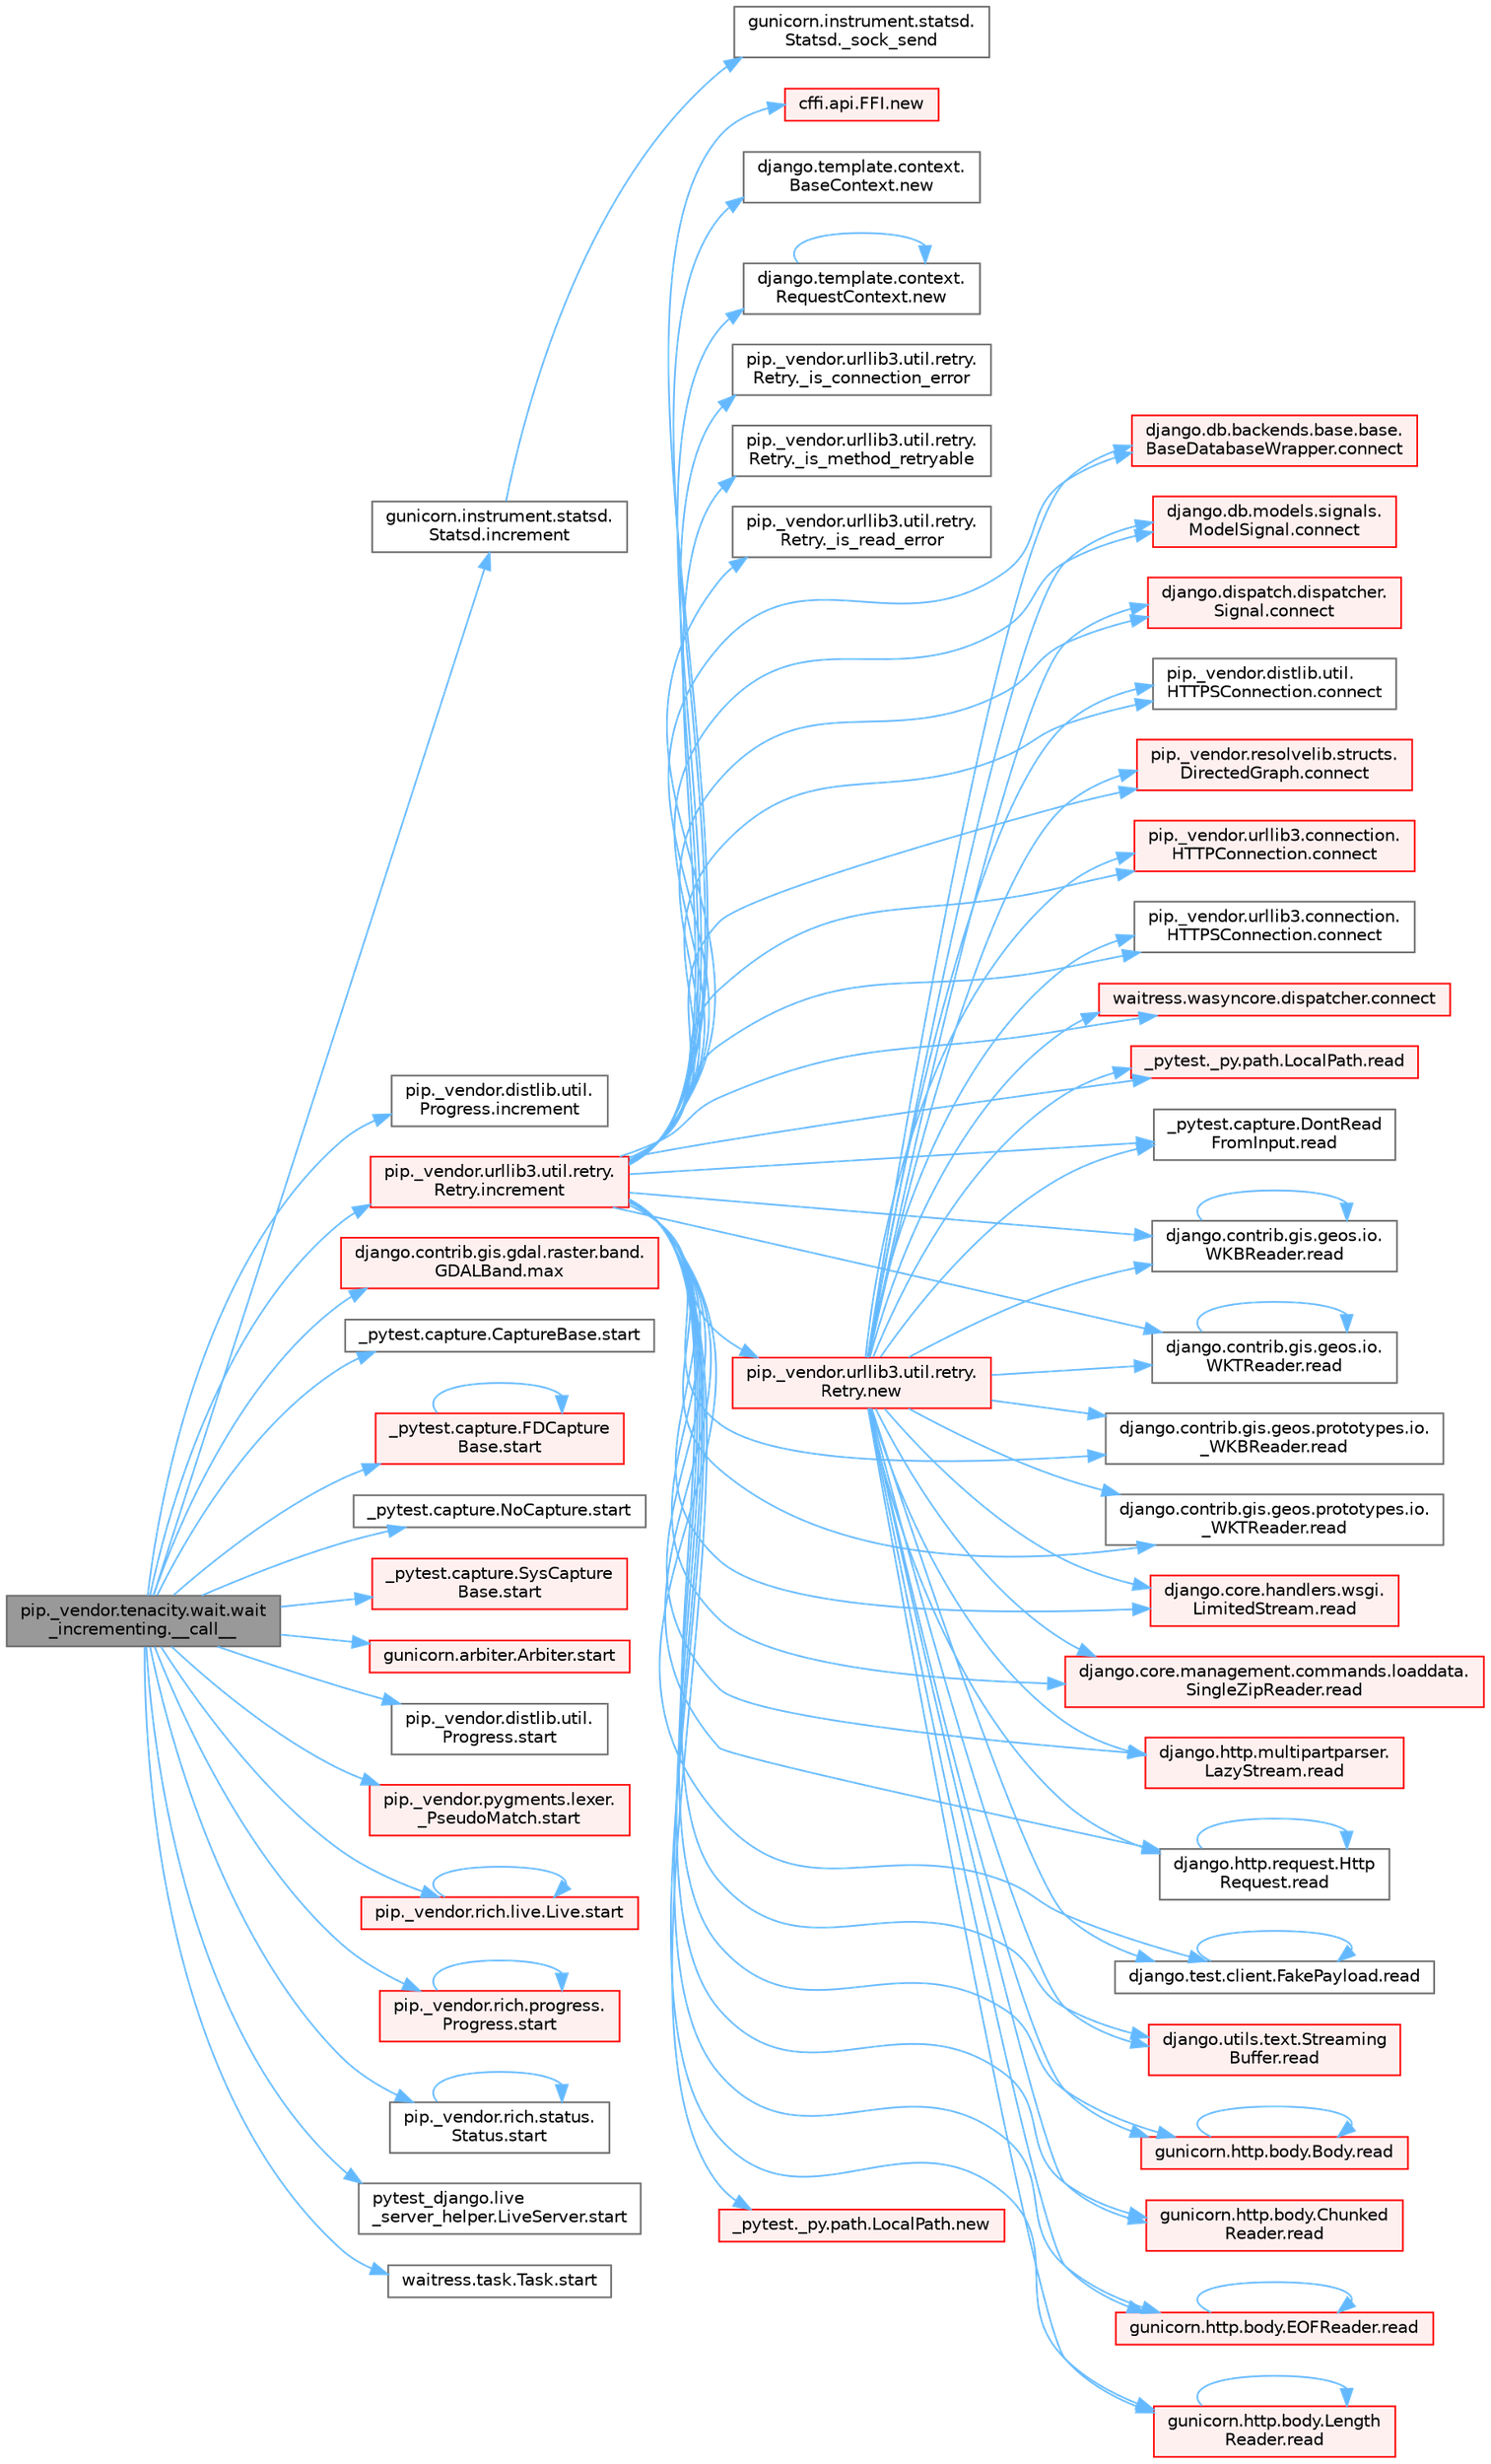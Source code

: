 digraph "pip._vendor.tenacity.wait.wait_incrementing.__call__"
{
 // LATEX_PDF_SIZE
  bgcolor="transparent";
  edge [fontname=Helvetica,fontsize=10,labelfontname=Helvetica,labelfontsize=10];
  node [fontname=Helvetica,fontsize=10,shape=box,height=0.2,width=0.4];
  rankdir="LR";
  Node1 [id="Node000001",label="pip._vendor.tenacity.wait.wait\l_incrementing.__call__",height=0.2,width=0.4,color="gray40", fillcolor="grey60", style="filled", fontcolor="black",tooltip=" "];
  Node1 -> Node2 [id="edge1_Node000001_Node000002",color="steelblue1",style="solid",tooltip=" "];
  Node2 [id="Node000002",label="gunicorn.instrument.statsd.\lStatsd.increment",height=0.2,width=0.4,color="grey40", fillcolor="white", style="filled",URL="$classgunicorn_1_1instrument_1_1statsd_1_1_statsd.html#a5527687726a051a5182ee13a842b08fd",tooltip=" "];
  Node2 -> Node3 [id="edge2_Node000002_Node000003",color="steelblue1",style="solid",tooltip=" "];
  Node3 [id="Node000003",label="gunicorn.instrument.statsd.\lStatsd._sock_send",height=0.2,width=0.4,color="grey40", fillcolor="white", style="filled",URL="$classgunicorn_1_1instrument_1_1statsd_1_1_statsd.html#a7a4a1b56ea564914ea1ca82d1004b779",tooltip=" "];
  Node1 -> Node4 [id="edge3_Node000001_Node000004",color="steelblue1",style="solid",tooltip=" "];
  Node4 [id="Node000004",label="pip._vendor.distlib.util.\lProgress.increment",height=0.2,width=0.4,color="grey40", fillcolor="white", style="filled",URL="$classpip_1_1__vendor_1_1distlib_1_1util_1_1_progress.html#a197ffd4ac8a74898742a6cde5b4c5466",tooltip=" "];
  Node1 -> Node5 [id="edge4_Node000001_Node000005",color="steelblue1",style="solid",tooltip=" "];
  Node5 [id="Node000005",label="pip._vendor.urllib3.util.retry.\lRetry.increment",height=0.2,width=0.4,color="red", fillcolor="#FFF0F0", style="filled",URL="$classpip_1_1__vendor_1_1urllib3_1_1util_1_1retry_1_1_retry.html#a88dd993ccb2ef4b2bfa9ad0571374b12",tooltip=" "];
  Node5 -> Node6 [id="edge5_Node000005_Node000006",color="steelblue1",style="solid",tooltip=" "];
  Node6 [id="Node000006",label="pip._vendor.urllib3.util.retry.\lRetry._is_connection_error",height=0.2,width=0.4,color="grey40", fillcolor="white", style="filled",URL="$classpip_1_1__vendor_1_1urllib3_1_1util_1_1retry_1_1_retry.html#af9157a0cb7ff9ff1545c47689060cae3",tooltip=" "];
  Node5 -> Node7 [id="edge6_Node000005_Node000007",color="steelblue1",style="solid",tooltip=" "];
  Node7 [id="Node000007",label="pip._vendor.urllib3.util.retry.\lRetry._is_method_retryable",height=0.2,width=0.4,color="grey40", fillcolor="white", style="filled",URL="$classpip_1_1__vendor_1_1urllib3_1_1util_1_1retry_1_1_retry.html#a193e812f031d711640062670168b06d6",tooltip=" "];
  Node5 -> Node8 [id="edge7_Node000005_Node000008",color="steelblue1",style="solid",tooltip=" "];
  Node8 [id="Node000008",label="pip._vendor.urllib3.util.retry.\lRetry._is_read_error",height=0.2,width=0.4,color="grey40", fillcolor="white", style="filled",URL="$classpip_1_1__vendor_1_1urllib3_1_1util_1_1retry_1_1_retry.html#a605705facbf670c41a7291387eb9d441",tooltip=" "];
  Node5 -> Node9 [id="edge8_Node000005_Node000009",color="steelblue1",style="solid",tooltip=" "];
  Node9 [id="Node000009",label="django.db.backends.base.base.\lBaseDatabaseWrapper.connect",height=0.2,width=0.4,color="red", fillcolor="#FFF0F0", style="filled",URL="$classdjango_1_1db_1_1backends_1_1base_1_1base_1_1_base_database_wrapper.html#a7b64171260c3bf790ed1f563fe48ec35",tooltip=" "];
  Node5 -> Node4482 [id="edge9_Node000005_Node004482",color="steelblue1",style="solid",tooltip=" "];
  Node4482 [id="Node004482",label="django.db.models.signals.\lModelSignal.connect",height=0.2,width=0.4,color="red", fillcolor="#FFF0F0", style="filled",URL="$classdjango_1_1db_1_1models_1_1signals_1_1_model_signal.html#a9f30fd9b11c3da129cef5ed15df81e6e",tooltip=" "];
  Node5 -> Node4484 [id="edge10_Node000005_Node004484",color="steelblue1",style="solid",tooltip=" "];
  Node4484 [id="Node004484",label="django.dispatch.dispatcher.\lSignal.connect",height=0.2,width=0.4,color="red", fillcolor="#FFF0F0", style="filled",URL="$classdjango_1_1dispatch_1_1dispatcher_1_1_signal.html#ad0c09a102ff82630078b9fd5af4e0d0d",tooltip=" "];
  Node5 -> Node4485 [id="edge11_Node000005_Node004485",color="steelblue1",style="solid",tooltip=" "];
  Node4485 [id="Node004485",label="pip._vendor.distlib.util.\lHTTPSConnection.connect",height=0.2,width=0.4,color="grey40", fillcolor="white", style="filled",URL="$classpip_1_1__vendor_1_1distlib_1_1util_1_1_h_t_t_p_s_connection.html#a1f7ef8f789419a2afad1cc5117d95bc6",tooltip=" "];
  Node5 -> Node4486 [id="edge12_Node000005_Node004486",color="steelblue1",style="solid",tooltip=" "];
  Node4486 [id="Node004486",label="pip._vendor.resolvelib.structs.\lDirectedGraph.connect",height=0.2,width=0.4,color="red", fillcolor="#FFF0F0", style="filled",URL="$classpip_1_1__vendor_1_1resolvelib_1_1structs_1_1_directed_graph.html#a1eb430d00f36fac07a490c7779d31575",tooltip=" "];
  Node5 -> Node4487 [id="edge13_Node000005_Node004487",color="steelblue1",style="solid",tooltip=" "];
  Node4487 [id="Node004487",label="pip._vendor.urllib3.connection.\lHTTPConnection.connect",height=0.2,width=0.4,color="red", fillcolor="#FFF0F0", style="filled",URL="$classpip_1_1__vendor_1_1urllib3_1_1connection_1_1_h_t_t_p_connection.html#afbfafe5a6942dc8e02a727a6f5eb2244",tooltip=" "];
  Node5 -> Node4490 [id="edge14_Node000005_Node004490",color="steelblue1",style="solid",tooltip=" "];
  Node4490 [id="Node004490",label="pip._vendor.urllib3.connection.\lHTTPSConnection.connect",height=0.2,width=0.4,color="grey40", fillcolor="white", style="filled",URL="$classpip_1_1__vendor_1_1urllib3_1_1connection_1_1_h_t_t_p_s_connection.html#a4dad4b6496c3f029196c78b991f57c03",tooltip=" "];
  Node5 -> Node4491 [id="edge15_Node000005_Node004491",color="steelblue1",style="solid",tooltip=" "];
  Node4491 [id="Node004491",label="waitress.wasyncore.dispatcher.connect",height=0.2,width=0.4,color="red", fillcolor="#FFF0F0", style="filled",URL="$classwaitress_1_1wasyncore_1_1dispatcher.html#a62e9904422762eb9bc05bc1dd595aebb",tooltip=" "];
  Node5 -> Node260 [id="edge16_Node000005_Node000260",color="steelblue1",style="solid",tooltip=" "];
  Node260 [id="Node000260",label="_pytest._py.path.LocalPath.new",height=0.2,width=0.4,color="red", fillcolor="#FFF0F0", style="filled",URL="$class__pytest_1_1__py_1_1path_1_1_local_path.html#ab5882416a5911e7a15e0598cbeab05cd",tooltip=" "];
  Node5 -> Node4478 [id="edge17_Node000005_Node004478",color="steelblue1",style="solid",tooltip=" "];
  Node4478 [id="Node004478",label="cffi.api.FFI.new",height=0.2,width=0.4,color="red", fillcolor="#FFF0F0", style="filled",URL="$classcffi_1_1api_1_1_f_f_i.html#a8683df0d048f312ff118f16dae752887",tooltip=" "];
  Node5 -> Node4479 [id="edge18_Node000005_Node004479",color="steelblue1",style="solid",tooltip=" "];
  Node4479 [id="Node004479",label="django.template.context.\lBaseContext.new",height=0.2,width=0.4,color="grey40", fillcolor="white", style="filled",URL="$classdjango_1_1template_1_1context_1_1_base_context.html#a65a4f3e5e3bccacaf4e30e36100c1423",tooltip=" "];
  Node5 -> Node4480 [id="edge19_Node000005_Node004480",color="steelblue1",style="solid",tooltip=" "];
  Node4480 [id="Node004480",label="django.template.context.\lRequestContext.new",height=0.2,width=0.4,color="grey40", fillcolor="white", style="filled",URL="$classdjango_1_1template_1_1context_1_1_request_context.html#a4402e04b0c9bd3d4a2b7f06f38ab7432",tooltip=" "];
  Node4480 -> Node4480 [id="edge20_Node004480_Node004480",color="steelblue1",style="solid",tooltip=" "];
  Node5 -> Node4481 [id="edge21_Node000005_Node004481",color="steelblue1",style="solid",tooltip=" "];
  Node4481 [id="Node004481",label="pip._vendor.urllib3.util.retry.\lRetry.new",height=0.2,width=0.4,color="red", fillcolor="#FFF0F0", style="filled",URL="$classpip_1_1__vendor_1_1urllib3_1_1util_1_1retry_1_1_retry.html#ab806585412b9d9b3c0d882fb4bd8d3c0",tooltip=" "];
  Node4481 -> Node9 [id="edge22_Node004481_Node000009",color="steelblue1",style="solid",tooltip=" "];
  Node4481 -> Node4482 [id="edge23_Node004481_Node004482",color="steelblue1",style="solid",tooltip=" "];
  Node4481 -> Node4484 [id="edge24_Node004481_Node004484",color="steelblue1",style="solid",tooltip=" "];
  Node4481 -> Node4485 [id="edge25_Node004481_Node004485",color="steelblue1",style="solid",tooltip=" "];
  Node4481 -> Node4486 [id="edge26_Node004481_Node004486",color="steelblue1",style="solid",tooltip=" "];
  Node4481 -> Node4487 [id="edge27_Node004481_Node004487",color="steelblue1",style="solid",tooltip=" "];
  Node4481 -> Node4490 [id="edge28_Node004481_Node004490",color="steelblue1",style="solid",tooltip=" "];
  Node4481 -> Node4491 [id="edge29_Node004481_Node004491",color="steelblue1",style="solid",tooltip=" "];
  Node4481 -> Node277 [id="edge30_Node004481_Node000277",color="steelblue1",style="solid",tooltip=" "];
  Node277 [id="Node000277",label="_pytest._py.path.LocalPath.read",height=0.2,width=0.4,color="red", fillcolor="#FFF0F0", style="filled",URL="$class__pytest_1_1__py_1_1path_1_1_local_path.html#a8640b65f715ce8a258379deb78a68fd8",tooltip=" "];
  Node4481 -> Node344 [id="edge31_Node004481_Node000344",color="steelblue1",style="solid",tooltip=" "];
  Node344 [id="Node000344",label="_pytest.capture.DontRead\lFromInput.read",height=0.2,width=0.4,color="grey40", fillcolor="white", style="filled",URL="$class__pytest_1_1capture_1_1_dont_read_from_input.html#abe84d6d5626bed2fa4f52408d2b95d3f",tooltip=" "];
  Node4481 -> Node345 [id="edge32_Node004481_Node000345",color="steelblue1",style="solid",tooltip=" "];
  Node345 [id="Node000345",label="django.contrib.gis.geos.io.\lWKBReader.read",height=0.2,width=0.4,color="grey40", fillcolor="white", style="filled",URL="$classdjango_1_1contrib_1_1gis_1_1geos_1_1io_1_1_w_k_b_reader.html#a690153c2f609f20814011beceded4ce6",tooltip=" "];
  Node345 -> Node345 [id="edge33_Node000345_Node000345",color="steelblue1",style="solid",tooltip=" "];
  Node4481 -> Node346 [id="edge34_Node004481_Node000346",color="steelblue1",style="solid",tooltip=" "];
  Node346 [id="Node000346",label="django.contrib.gis.geos.io.\lWKTReader.read",height=0.2,width=0.4,color="grey40", fillcolor="white", style="filled",URL="$classdjango_1_1contrib_1_1gis_1_1geos_1_1io_1_1_w_k_t_reader.html#af8cdf42c9388b4ca18b86af2cd174dd0",tooltip=" "];
  Node346 -> Node346 [id="edge35_Node000346_Node000346",color="steelblue1",style="solid",tooltip=" "];
  Node4481 -> Node347 [id="edge36_Node004481_Node000347",color="steelblue1",style="solid",tooltip=" "];
  Node347 [id="Node000347",label="django.contrib.gis.geos.prototypes.io.\l_WKBReader.read",height=0.2,width=0.4,color="grey40", fillcolor="white", style="filled",URL="$classdjango_1_1contrib_1_1gis_1_1geos_1_1prototypes_1_1io_1_1___w_k_b_reader.html#a71e78ed5a74b998533ef3801723a5827",tooltip=" "];
  Node4481 -> Node348 [id="edge37_Node004481_Node000348",color="steelblue1",style="solid",tooltip=" "];
  Node348 [id="Node000348",label="django.contrib.gis.geos.prototypes.io.\l_WKTReader.read",height=0.2,width=0.4,color="grey40", fillcolor="white", style="filled",URL="$classdjango_1_1contrib_1_1gis_1_1geos_1_1prototypes_1_1io_1_1___w_k_t_reader.html#a97b2007978d99bec56d1bbf4091dd46a",tooltip=" "];
  Node4481 -> Node349 [id="edge38_Node004481_Node000349",color="steelblue1",style="solid",tooltip=" "];
  Node349 [id="Node000349",label="django.core.handlers.wsgi.\lLimitedStream.read",height=0.2,width=0.4,color="red", fillcolor="#FFF0F0", style="filled",URL="$classdjango_1_1core_1_1handlers_1_1wsgi_1_1_limited_stream.html#a01766186550a2bafd2a0c0cac1117797",tooltip=" "];
  Node4481 -> Node353 [id="edge39_Node004481_Node000353",color="steelblue1",style="solid",tooltip=" "];
  Node353 [id="Node000353",label="django.core.management.commands.loaddata.\lSingleZipReader.read",height=0.2,width=0.4,color="red", fillcolor="#FFF0F0", style="filled",URL="$classdjango_1_1core_1_1management_1_1commands_1_1loaddata_1_1_single_zip_reader.html#a6c6512afb638e535f6d9973329238ec1",tooltip=" "];
  Node4481 -> Node358 [id="edge40_Node004481_Node000358",color="steelblue1",style="solid",tooltip=" "];
  Node358 [id="Node000358",label="django.http.multipartparser.\lLazyStream.read",height=0.2,width=0.4,color="red", fillcolor="#FFF0F0", style="filled",URL="$classdjango_1_1http_1_1multipartparser_1_1_lazy_stream.html#af5553676fbef507453fe16dbce30f2d6",tooltip=" "];
  Node4481 -> Node361 [id="edge41_Node004481_Node000361",color="steelblue1",style="solid",tooltip=" "];
  Node361 [id="Node000361",label="django.http.request.Http\lRequest.read",height=0.2,width=0.4,color="grey40", fillcolor="white", style="filled",URL="$classdjango_1_1http_1_1request_1_1_http_request.html#a7b5205e754042f5dc1400c5f6884da05",tooltip=" "];
  Node361 -> Node361 [id="edge42_Node000361_Node000361",color="steelblue1",style="solid",tooltip=" "];
  Node4481 -> Node362 [id="edge43_Node004481_Node000362",color="steelblue1",style="solid",tooltip=" "];
  Node362 [id="Node000362",label="django.test.client.FakePayload.read",height=0.2,width=0.4,color="grey40", fillcolor="white", style="filled",URL="$classdjango_1_1test_1_1client_1_1_fake_payload.html#a4968728a37f7ecfa436f7156923f32fc",tooltip=" "];
  Node362 -> Node362 [id="edge44_Node000362_Node000362",color="steelblue1",style="solid",tooltip=" "];
  Node4481 -> Node363 [id="edge45_Node004481_Node000363",color="steelblue1",style="solid",tooltip=" "];
  Node363 [id="Node000363",label="django.utils.text.Streaming\lBuffer.read",height=0.2,width=0.4,color="red", fillcolor="#FFF0F0", style="filled",URL="$classdjango_1_1utils_1_1text_1_1_streaming_buffer.html#a0d8c76cbb45b290915e65a79dabe0d7b",tooltip=" "];
  Node4481 -> Node400 [id="edge46_Node004481_Node000400",color="steelblue1",style="solid",tooltip=" "];
  Node400 [id="Node000400",label="gunicorn.http.body.Body.read",height=0.2,width=0.4,color="red", fillcolor="#FFF0F0", style="filled",URL="$classgunicorn_1_1http_1_1body_1_1_body.html#a26fa33ab9da80d4da60638f902d8bbd8",tooltip=" "];
  Node400 -> Node400 [id="edge47_Node000400_Node000400",color="steelblue1",style="solid",tooltip=" "];
  Node4481 -> Node403 [id="edge48_Node004481_Node000403",color="steelblue1",style="solid",tooltip=" "];
  Node403 [id="Node000403",label="gunicorn.http.body.Chunked\lReader.read",height=0.2,width=0.4,color="red", fillcolor="#FFF0F0", style="filled",URL="$classgunicorn_1_1http_1_1body_1_1_chunked_reader.html#aa291cdee58cf19e63d92914442ab2d7e",tooltip=" "];
  Node4481 -> Node409 [id="edge49_Node004481_Node000409",color="steelblue1",style="solid",tooltip=" "];
  Node409 [id="Node000409",label="gunicorn.http.body.EOFReader.read",height=0.2,width=0.4,color="red", fillcolor="#FFF0F0", style="filled",URL="$classgunicorn_1_1http_1_1body_1_1_e_o_f_reader.html#a6ae0aab25c53911d59fcbb87c1dfa602",tooltip=" "];
  Node409 -> Node409 [id="edge50_Node000409_Node000409",color="steelblue1",style="solid",tooltip=" "];
  Node4481 -> Node412 [id="edge51_Node004481_Node000412",color="steelblue1",style="solid",tooltip=" "];
  Node412 [id="Node000412",label="gunicorn.http.body.Length\lReader.read",height=0.2,width=0.4,color="red", fillcolor="#FFF0F0", style="filled",URL="$classgunicorn_1_1http_1_1body_1_1_length_reader.html#a78c9415492b01b7b1553a481fe9aef7e",tooltip=" "];
  Node412 -> Node412 [id="edge52_Node000412_Node000412",color="steelblue1",style="solid",tooltip=" "];
  Node5 -> Node277 [id="edge53_Node000005_Node000277",color="steelblue1",style="solid",tooltip=" "];
  Node5 -> Node344 [id="edge54_Node000005_Node000344",color="steelblue1",style="solid",tooltip=" "];
  Node5 -> Node345 [id="edge55_Node000005_Node000345",color="steelblue1",style="solid",tooltip=" "];
  Node5 -> Node346 [id="edge56_Node000005_Node000346",color="steelblue1",style="solid",tooltip=" "];
  Node5 -> Node347 [id="edge57_Node000005_Node000347",color="steelblue1",style="solid",tooltip=" "];
  Node5 -> Node348 [id="edge58_Node000005_Node000348",color="steelblue1",style="solid",tooltip=" "];
  Node5 -> Node349 [id="edge59_Node000005_Node000349",color="steelblue1",style="solid",tooltip=" "];
  Node5 -> Node353 [id="edge60_Node000005_Node000353",color="steelblue1",style="solid",tooltip=" "];
  Node5 -> Node358 [id="edge61_Node000005_Node000358",color="steelblue1",style="solid",tooltip=" "];
  Node5 -> Node361 [id="edge62_Node000005_Node000361",color="steelblue1",style="solid",tooltip=" "];
  Node5 -> Node362 [id="edge63_Node000005_Node000362",color="steelblue1",style="solid",tooltip=" "];
  Node5 -> Node363 [id="edge64_Node000005_Node000363",color="steelblue1",style="solid",tooltip=" "];
  Node5 -> Node400 [id="edge65_Node000005_Node000400",color="steelblue1",style="solid",tooltip=" "];
  Node5 -> Node403 [id="edge66_Node000005_Node000403",color="steelblue1",style="solid",tooltip=" "];
  Node5 -> Node409 [id="edge67_Node000005_Node000409",color="steelblue1",style="solid",tooltip=" "];
  Node5 -> Node412 [id="edge68_Node000005_Node000412",color="steelblue1",style="solid",tooltip=" "];
  Node1 -> Node4526 [id="edge69_Node000001_Node004526",color="steelblue1",style="solid",tooltip=" "];
  Node4526 [id="Node004526",label="django.contrib.gis.gdal.raster.band.\lGDALBand.max",height=0.2,width=0.4,color="red", fillcolor="#FFF0F0", style="filled",URL="$classdjango_1_1contrib_1_1gis_1_1gdal_1_1raster_1_1band_1_1_g_d_a_l_band.html#a982e4b7a9ce3a24d8c0313e8f536dbf1",tooltip=" "];
  Node1 -> Node1274 [id="edge70_Node000001_Node001274",color="steelblue1",style="solid",tooltip=" "];
  Node1274 [id="Node001274",label="_pytest.capture.CaptureBase.start",height=0.2,width=0.4,color="grey40", fillcolor="white", style="filled",URL="$class__pytest_1_1capture_1_1_capture_base.html#aa950255d21f396239be8f4f8ce14e8c9",tooltip=" "];
  Node1 -> Node1275 [id="edge71_Node000001_Node001275",color="steelblue1",style="solid",tooltip=" "];
  Node1275 [id="Node001275",label="_pytest.capture.FDCapture\lBase.start",height=0.2,width=0.4,color="red", fillcolor="#FFF0F0", style="filled",URL="$class__pytest_1_1capture_1_1_f_d_capture_base.html#a2222a82f00c20f3946eaa6d6830b2acb",tooltip=" "];
  Node1275 -> Node1275 [id="edge72_Node001275_Node001275",color="steelblue1",style="solid",tooltip=" "];
  Node1 -> Node1276 [id="edge73_Node000001_Node001276",color="steelblue1",style="solid",tooltip=" "];
  Node1276 [id="Node001276",label="_pytest.capture.NoCapture.start",height=0.2,width=0.4,color="grey40", fillcolor="white", style="filled",URL="$class__pytest_1_1capture_1_1_no_capture.html#a4bf9401cf575894cabf249a3d0d358e1",tooltip=" "];
  Node1 -> Node1277 [id="edge74_Node000001_Node001277",color="steelblue1",style="solid",tooltip=" "];
  Node1277 [id="Node001277",label="_pytest.capture.SysCapture\lBase.start",height=0.2,width=0.4,color="red", fillcolor="#FFF0F0", style="filled",URL="$class__pytest_1_1capture_1_1_sys_capture_base.html#a6b073e20650b42405958221a49a44f1b",tooltip=" "];
  Node1 -> Node1278 [id="edge75_Node000001_Node001278",color="steelblue1",style="solid",tooltip=" "];
  Node1278 [id="Node001278",label="gunicorn.arbiter.Arbiter.start",height=0.2,width=0.4,color="red", fillcolor="#FFF0F0", style="filled",URL="$classgunicorn_1_1arbiter_1_1_arbiter.html#a9abc475f491622dde84515bdde802f2e",tooltip=" "];
  Node1 -> Node1285 [id="edge76_Node000001_Node001285",color="steelblue1",style="solid",tooltip=" "];
  Node1285 [id="Node001285",label="pip._vendor.distlib.util.\lProgress.start",height=0.2,width=0.4,color="grey40", fillcolor="white", style="filled",URL="$classpip_1_1__vendor_1_1distlib_1_1util_1_1_progress.html#ac37fb847f1e87d43ede785ef076f64c4",tooltip=" "];
  Node1 -> Node1286 [id="edge77_Node000001_Node001286",color="steelblue1",style="solid",tooltip=" "];
  Node1286 [id="Node001286",label="pip._vendor.pygments.lexer.\l_PseudoMatch.start",height=0.2,width=0.4,color="red", fillcolor="#FFF0F0", style="filled",URL="$classpip_1_1__vendor_1_1pygments_1_1lexer_1_1___pseudo_match.html#a0dab1b29c0e2ed959d3494125b5a1bdc",tooltip=" "];
  Node1 -> Node1287 [id="edge78_Node000001_Node001287",color="steelblue1",style="solid",tooltip=" "];
  Node1287 [id="Node001287",label="pip._vendor.rich.live.Live.start",height=0.2,width=0.4,color="red", fillcolor="#FFF0F0", style="filled",URL="$classpip_1_1__vendor_1_1rich_1_1live_1_1_live.html#a7216ec35a1494a83ed749407ef4e0c40",tooltip=" "];
  Node1287 -> Node1287 [id="edge79_Node001287_Node001287",color="steelblue1",style="solid",tooltip=" "];
  Node1 -> Node3800 [id="edge80_Node000001_Node003800",color="steelblue1",style="solid",tooltip=" "];
  Node3800 [id="Node003800",label="pip._vendor.rich.progress.\lProgress.start",height=0.2,width=0.4,color="red", fillcolor="#FFF0F0", style="filled",URL="$classpip_1_1__vendor_1_1rich_1_1progress_1_1_progress.html#ad90c9b221cd715a310f6421a8fbe9f91",tooltip=" "];
  Node3800 -> Node3800 [id="edge81_Node003800_Node003800",color="steelblue1",style="solid",tooltip=" "];
  Node1 -> Node3801 [id="edge82_Node000001_Node003801",color="steelblue1",style="solid",tooltip=" "];
  Node3801 [id="Node003801",label="pip._vendor.rich.status.\lStatus.start",height=0.2,width=0.4,color="grey40", fillcolor="white", style="filled",URL="$classpip_1_1__vendor_1_1rich_1_1status_1_1_status.html#a154230e1d72001e5b9423fe730477b50",tooltip=" "];
  Node3801 -> Node3801 [id="edge83_Node003801_Node003801",color="steelblue1",style="solid",tooltip=" "];
  Node1 -> Node3802 [id="edge84_Node000001_Node003802",color="steelblue1",style="solid",tooltip=" "];
  Node3802 [id="Node003802",label="pytest_django.live\l_server_helper.LiveServer.start",height=0.2,width=0.4,color="grey40", fillcolor="white", style="filled",URL="$classpytest__django_1_1live__server__helper_1_1_live_server.html#ae32345838ccb36ae81fa401897eff92e",tooltip=" "];
  Node1 -> Node3803 [id="edge85_Node000001_Node003803",color="steelblue1",style="solid",tooltip=" "];
  Node3803 [id="Node003803",label="waitress.task.Task.start",height=0.2,width=0.4,color="grey40", fillcolor="white", style="filled",URL="$classwaitress_1_1task_1_1_task.html#a956f0158d2b92d49063e889441143f99",tooltip=" "];
}
